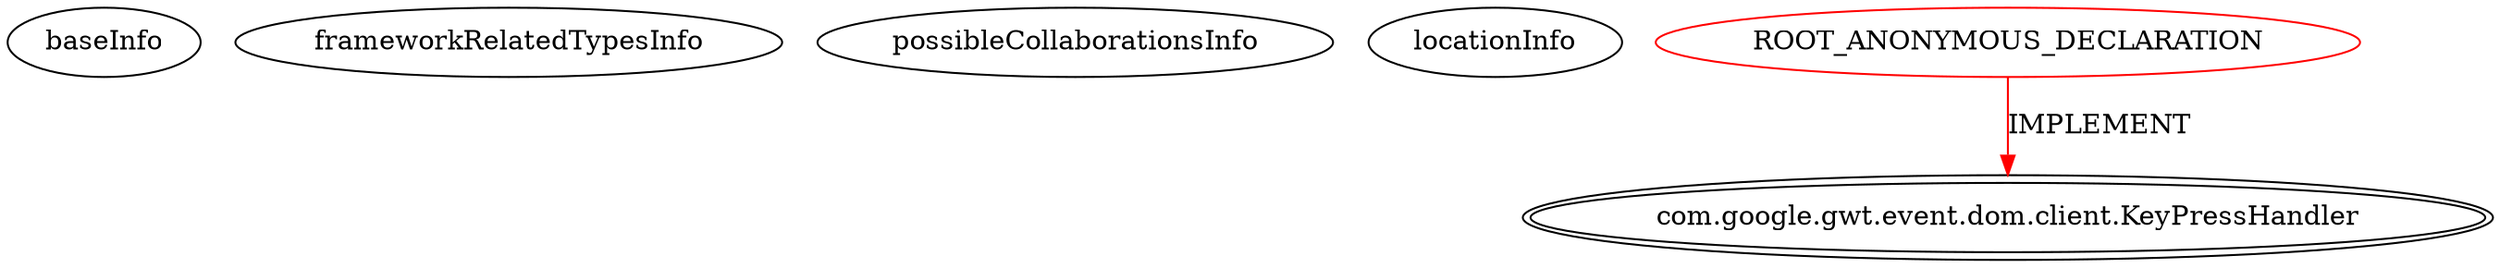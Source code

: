 digraph {
baseInfo[graphId=3061,category="extension_graph",isAnonymous=true,possibleRelation=false]
frameworkRelatedTypesInfo[0="com.google.gwt.event.dom.client.KeyPressHandler"]
possibleCollaborationsInfo[]
locationInfo[projectName="hmiguellima-ugat",filePath="/hmiguellima-ugat/ugat-master/src/org/ucp/ugat/client/common/ui/ModalDialog.java",contextSignature="void showConfirmDialog(java.lang.String,java.lang.String,org.ucp.ugat.client.common.ui.ModalDialog.ModalDialog_ActionHandler)",graphId="3061"]
0[label="ROOT_ANONYMOUS_DECLARATION",vertexType="ROOT_ANONYMOUS_DECLARATION",isFrameworkType=false,color=red]
1[label="com.google.gwt.event.dom.client.KeyPressHandler",vertexType="FRAMEWORK_INTERFACE_TYPE",isFrameworkType=true,peripheries=2]
0->1[label="IMPLEMENT",color=red]
}
